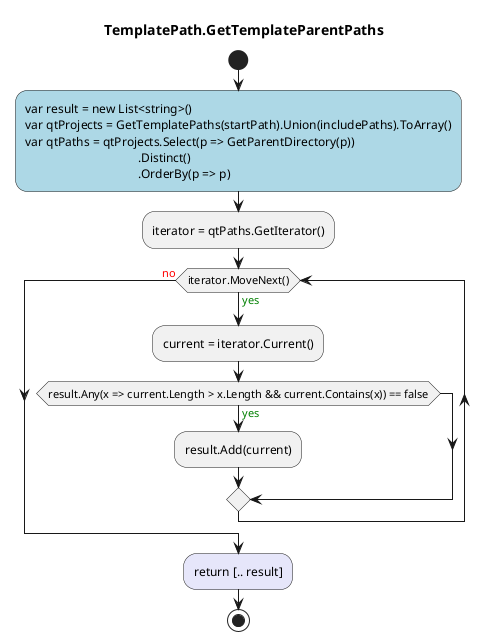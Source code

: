 @startuml TemplatePath.GetTemplateParentPaths
title TemplatePath.GetTemplateParentPaths
start
#LightBlue:var result = new List<string>()
var qtProjects = GetTemplatePaths(startPath).Union(includePaths).ToArray()
var qtPaths = qtProjects.Select(p => GetParentDirectory(p))
                                    .Distinct()
                                    .OrderBy(p => p);
:iterator = qtPaths.GetIterator();
while (iterator.MoveNext()) is (<color:green>yes)
:current = iterator.Current();
      if (result.Any(x => current.Length > x.Length && current.Contains(x)) == false) then (<color:green>yes)
          :result.Add(current);
      endif
endwhile (<color:red>no)
#Lavender:return [.. result];
stop
@enduml
